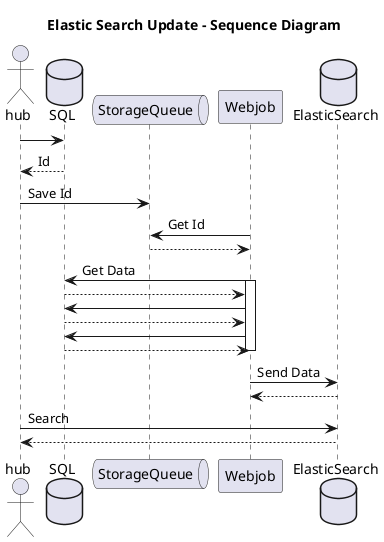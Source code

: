 @startuml

title "Elastic Search Update - Sequence Diagram"

actor hub
Database  SQL
hub -> SQL
return Id
Queue StorageQueue
hub -> StorageQueue : Save Id
Webjob -> StorageQueue : Get Id
return

Webjob -> SQL : Get Data
activate Webjob
return
Webjob -> SQL
return
Webjob -> SQL
return
deactivate Webjob
Database ElasticSearch
Webjob -> ElasticSearch : Send Data
return
hub -> ElasticSearch : Search
return

@enduml